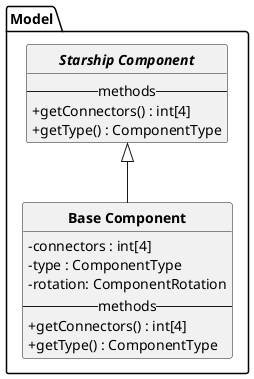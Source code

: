 @startuml style
''Style config
hide circle
skinparam classFontStyle bold
skinparam groupInheritance 2
set separator ::
skinparam classAttributeIconSize 0

''Class declaration
interface Model::iSC as "Starship Component"{
    --methods--
    {method} +getConnectors() : int[4]
    {method} +getType() : ComponentType
}

class Model::SC as "Base Component" {
    {field} -connectors : int[4]
    {field} -type : ComponentType
    {field} -rotation: ComponentRotation
    --methods--
    {method} +getConnectors() : int[4]
    {method} +getType() : ComponentType
}

''Relations between classes
iSC^--SC
@enduml
